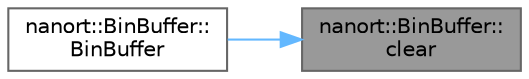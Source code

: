digraph "nanort::BinBuffer::clear"
{
 // LATEX_PDF_SIZE
  bgcolor="transparent";
  edge [fontname=Helvetica,fontsize=10,labelfontname=Helvetica,labelfontsize=10];
  node [fontname=Helvetica,fontsize=10,shape=box,height=0.2,width=0.4];
  rankdir="RL";
  Node1 [label="nanort::BinBuffer::\lclear",height=0.2,width=0.4,color="gray40", fillcolor="grey60", style="filled", fontcolor="black",tooltip=" "];
  Node1 -> Node2 [dir="back",color="steelblue1",style="solid"];
  Node2 [label="nanort::BinBuffer::\lBinBuffer",height=0.2,width=0.4,color="grey40", fillcolor="white", style="filled",URL="$a01507.html#a7228554208709315e90ffe6c0f602570",tooltip=" "];
}
